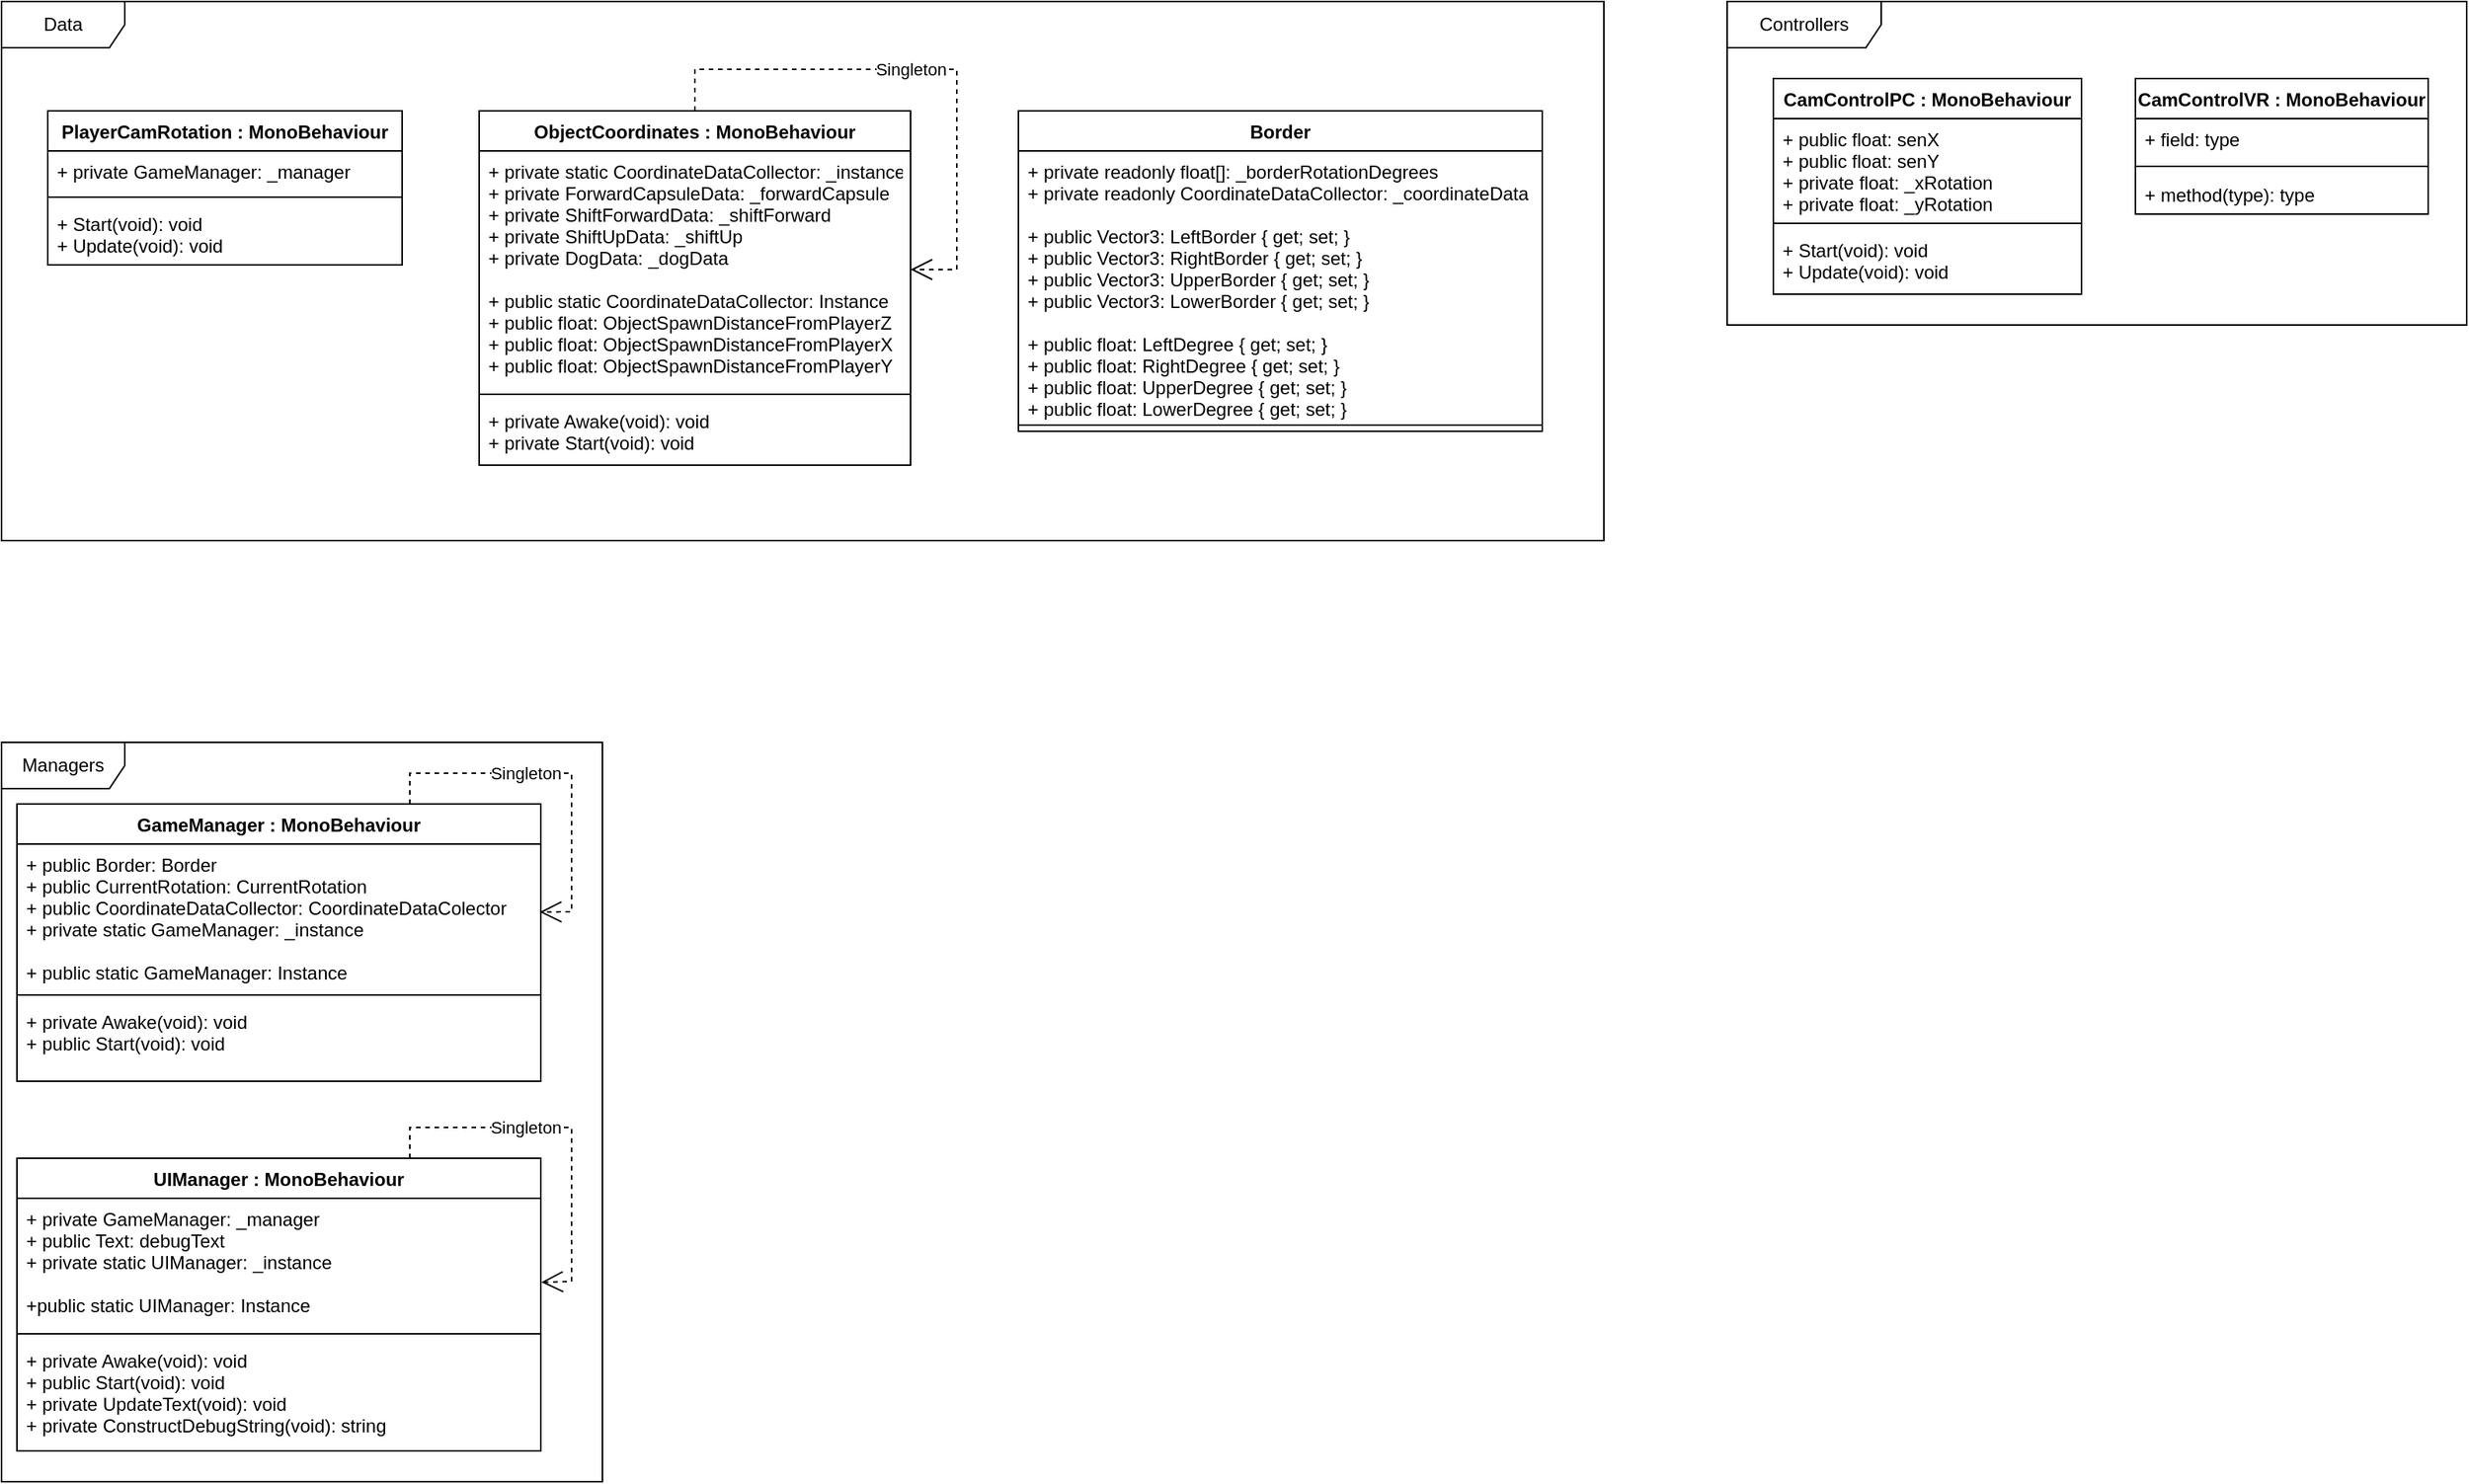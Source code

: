 <mxfile version="20.5.2" type="github">
  <diagram id="oAOltnFGjsj6bLtzedN-" name="Page-1">
    <mxGraphModel dx="3038" dy="2275" grid="1" gridSize="10" guides="1" tooltips="1" connect="1" arrows="1" fold="1" page="1" pageScale="1" pageWidth="850" pageHeight="1100" math="0" shadow="0">
      <root>
        <mxCell id="0" />
        <mxCell id="1" parent="0" />
        <mxCell id="j3cO0O03j9K2HE_3F2B8-1" value="Controllers" style="shape=umlFrame;whiteSpace=wrap;html=1;width=100;height=30;" parent="1" vertex="1">
          <mxGeometry x="630" y="-421" width="480" height="210" as="geometry" />
        </mxCell>
        <mxCell id="ZGZb0I3DFEnJu_Xf03fT-2" value="Managers" style="shape=umlFrame;whiteSpace=wrap;html=1;width=80;height=30;" parent="1" vertex="1">
          <mxGeometry x="-490" y="60" width="390" height="480" as="geometry" />
        </mxCell>
        <mxCell id="j3cO0O03j9K2HE_3F2B8-16" value="Data" style="shape=umlFrame;whiteSpace=wrap;html=1;width=80;height=30;" parent="1" vertex="1">
          <mxGeometry x="-490" y="-421" width="1040" height="350" as="geometry" />
        </mxCell>
        <mxCell id="ZGZb0I3DFEnJu_Xf03fT-3" value="GameManager : MonoBehaviour" style="swimlane;fontStyle=1;align=center;verticalAlign=top;childLayout=stackLayout;horizontal=1;startSize=26;horizontalStack=0;resizeParent=1;resizeParentMax=0;resizeLast=0;collapsible=1;marginBottom=0;" parent="1" vertex="1">
          <mxGeometry x="-480" y="100" width="340" height="180" as="geometry">
            <mxRectangle x="20" y="50" width="120" height="30" as="alternateBounds" />
          </mxGeometry>
        </mxCell>
        <mxCell id="ZGZb0I3DFEnJu_Xf03fT-4" value="+ public Border: Border&#xa;+ public CurrentRotation: CurrentRotation&#xa;+ public CoordinateDataCollector: CoordinateDataColector&#xa;+ private static GameManager: _instance&#xa;&#xa;+ public static GameManager: Instance" style="text;strokeColor=none;fillColor=none;align=left;verticalAlign=top;spacingLeft=4;spacingRight=4;overflow=hidden;rotatable=0;points=[[0,0.5],[1,0.5]];portConstraint=eastwest;" parent="ZGZb0I3DFEnJu_Xf03fT-3" vertex="1">
          <mxGeometry y="26" width="340" height="94" as="geometry" />
        </mxCell>
        <mxCell id="ZGZb0I3DFEnJu_Xf03fT-26" value="Singleton" style="endArrow=open;endSize=12;dashed=1;html=1;rounded=0;exitX=0.75;exitY=0;exitDx=0;exitDy=0;entryX=0.998;entryY=0.47;entryDx=0;entryDy=0;entryPerimeter=0;" parent="ZGZb0I3DFEnJu_Xf03fT-3" source="ZGZb0I3DFEnJu_Xf03fT-3" target="ZGZb0I3DFEnJu_Xf03fT-4" edge="1">
          <mxGeometry x="-0.194" width="160" relative="1" as="geometry">
            <mxPoint x="330" y="80" as="sourcePoint" />
            <mxPoint x="490" y="80" as="targetPoint" />
            <Array as="points">
              <mxPoint x="255" y="-20" />
              <mxPoint x="360" y="-20" />
              <mxPoint x="360" y="70" />
            </Array>
            <mxPoint as="offset" />
          </mxGeometry>
        </mxCell>
        <mxCell id="ZGZb0I3DFEnJu_Xf03fT-5" value="" style="line;strokeWidth=1;fillColor=none;align=left;verticalAlign=middle;spacingTop=-1;spacingLeft=3;spacingRight=3;rotatable=0;labelPosition=right;points=[];portConstraint=eastwest;strokeColor=inherit;" parent="ZGZb0I3DFEnJu_Xf03fT-3" vertex="1">
          <mxGeometry y="120" width="340" height="8" as="geometry" />
        </mxCell>
        <mxCell id="ZGZb0I3DFEnJu_Xf03fT-6" value="+ private Awake(void): void&#xa;+ public Start(void): void" style="text;strokeColor=none;fillColor=none;align=left;verticalAlign=top;spacingLeft=4;spacingRight=4;overflow=hidden;rotatable=0;points=[[0,0.5],[1,0.5]];portConstraint=eastwest;" parent="ZGZb0I3DFEnJu_Xf03fT-3" vertex="1">
          <mxGeometry y="128" width="340" height="52" as="geometry" />
        </mxCell>
        <mxCell id="ZGZb0I3DFEnJu_Xf03fT-19" value="UIManager : MonoBehaviour" style="swimlane;fontStyle=1;align=center;verticalAlign=top;childLayout=stackLayout;horizontal=1;startSize=26;horizontalStack=0;resizeParent=1;resizeParentMax=0;resizeLast=0;collapsible=1;marginBottom=0;" parent="1" vertex="1">
          <mxGeometry x="-480" y="330" width="340" height="190" as="geometry" />
        </mxCell>
        <mxCell id="ZGZb0I3DFEnJu_Xf03fT-20" value="+ private GameManager: _manager&#xa;+ public Text: debugText&#xa;+ private static UIManager: _instance&#xa;&#xa;+public static UIManager: Instance" style="text;strokeColor=none;fillColor=none;align=left;verticalAlign=top;spacingLeft=4;spacingRight=4;overflow=hidden;rotatable=0;points=[[0,0.5],[1,0.5]];portConstraint=eastwest;" parent="ZGZb0I3DFEnJu_Xf03fT-19" vertex="1">
          <mxGeometry y="26" width="340" height="84" as="geometry" />
        </mxCell>
        <mxCell id="ZGZb0I3DFEnJu_Xf03fT-21" value="" style="line;strokeWidth=1;fillColor=none;align=left;verticalAlign=middle;spacingTop=-1;spacingLeft=3;spacingRight=3;rotatable=0;labelPosition=right;points=[];portConstraint=eastwest;strokeColor=inherit;" parent="ZGZb0I3DFEnJu_Xf03fT-19" vertex="1">
          <mxGeometry y="110" width="340" height="8" as="geometry" />
        </mxCell>
        <mxCell id="ZGZb0I3DFEnJu_Xf03fT-22" value="+ private Awake(void): void&#xa;+ public Start(void): void&#xa;+ private UpdateText(void): void&#xa;+ private ConstructDebugString(void): string" style="text;strokeColor=none;fillColor=none;align=left;verticalAlign=top;spacingLeft=4;spacingRight=4;overflow=hidden;rotatable=0;points=[[0,0.5],[1,0.5]];portConstraint=eastwest;" parent="ZGZb0I3DFEnJu_Xf03fT-19" vertex="1">
          <mxGeometry y="118" width="340" height="72" as="geometry" />
        </mxCell>
        <mxCell id="ZGZb0I3DFEnJu_Xf03fT-27" value="Singleton" style="endArrow=open;endSize=12;dashed=1;html=1;rounded=0;exitX=0.75;exitY=0;exitDx=0;exitDy=0;entryX=1.001;entryY=0.649;entryDx=0;entryDy=0;entryPerimeter=0;" parent="ZGZb0I3DFEnJu_Xf03fT-19" source="ZGZb0I3DFEnJu_Xf03fT-19" target="ZGZb0I3DFEnJu_Xf03fT-20" edge="1">
          <mxGeometry x="-0.223" width="160" relative="1" as="geometry">
            <mxPoint x="210" y="-30" as="sourcePoint" />
            <mxPoint x="370" y="-30" as="targetPoint" />
            <Array as="points">
              <mxPoint x="255" y="-20" />
              <mxPoint x="360" y="-20" />
              <mxPoint x="360" y="80" />
            </Array>
            <mxPoint as="offset" />
          </mxGeometry>
        </mxCell>
        <mxCell id="ZGZb0I3DFEnJu_Xf03fT-36" value="Border" style="swimlane;fontStyle=1;align=center;verticalAlign=top;childLayout=stackLayout;horizontal=1;startSize=26;horizontalStack=0;resizeParent=1;resizeParentMax=0;resizeLast=0;collapsible=1;marginBottom=0;" parent="1" vertex="1">
          <mxGeometry x="170" y="-350" width="340" height="208" as="geometry" />
        </mxCell>
        <mxCell id="ZGZb0I3DFEnJu_Xf03fT-37" value="+ private readonly float[]: _borderRotationDegrees&#xa;+ private readonly CoordinateDataCollector: _coordinateData&#xa;&#xa;+ public Vector3: LeftBorder { get; set; }&#xa;+ public Vector3: RightBorder { get; set; }&#xa;+ public Vector3: UpperBorder { get; set; }&#xa;+ public Vector3: LowerBorder { get; set; }&#xa;&#xa;+ public float: LeftDegree { get; set; }&#xa;+ public float: RightDegree { get; set; }&#xa;+ public float: UpperDegree { get; set; }&#xa;+ public float: LowerDegree { get; set; }" style="text;strokeColor=none;fillColor=none;align=left;verticalAlign=top;spacingLeft=4;spacingRight=4;overflow=hidden;rotatable=0;points=[[0,0.5],[1,0.5]];portConstraint=eastwest;" parent="ZGZb0I3DFEnJu_Xf03fT-36" vertex="1">
          <mxGeometry y="26" width="340" height="174" as="geometry" />
        </mxCell>
        <mxCell id="ZGZb0I3DFEnJu_Xf03fT-38" value="" style="line;strokeWidth=1;fillColor=none;align=left;verticalAlign=middle;spacingTop=-1;spacingLeft=3;spacingRight=3;rotatable=0;labelPosition=right;points=[];portConstraint=eastwest;strokeColor=inherit;" parent="ZGZb0I3DFEnJu_Xf03fT-36" vertex="1">
          <mxGeometry y="200" width="340" height="8" as="geometry" />
        </mxCell>
        <mxCell id="j3cO0O03j9K2HE_3F2B8-45" value="CamControlPC : MonoBehaviour" style="swimlane;fontStyle=1;align=center;verticalAlign=top;childLayout=stackLayout;horizontal=1;startSize=26;horizontalStack=0;resizeParent=1;resizeParentMax=0;resizeLast=0;collapsible=1;marginBottom=0;" parent="1" vertex="1">
          <mxGeometry x="660" y="-371" width="200" height="140" as="geometry" />
        </mxCell>
        <mxCell id="j3cO0O03j9K2HE_3F2B8-46" value="+ public float: senX&#xa;+ public float: senY&#xa;+ private float: _xRotation&#xa;+ private float: _yRotation" style="text;strokeColor=none;fillColor=none;align=left;verticalAlign=top;spacingLeft=4;spacingRight=4;overflow=hidden;rotatable=0;points=[[0,0.5],[1,0.5]];portConstraint=eastwest;" parent="j3cO0O03j9K2HE_3F2B8-45" vertex="1">
          <mxGeometry y="26" width="200" height="64" as="geometry" />
        </mxCell>
        <mxCell id="j3cO0O03j9K2HE_3F2B8-47" value="" style="line;strokeWidth=1;fillColor=none;align=left;verticalAlign=middle;spacingTop=-1;spacingLeft=3;spacingRight=3;rotatable=0;labelPosition=right;points=[];portConstraint=eastwest;strokeColor=inherit;" parent="j3cO0O03j9K2HE_3F2B8-45" vertex="1">
          <mxGeometry y="90" width="200" height="8" as="geometry" />
        </mxCell>
        <mxCell id="j3cO0O03j9K2HE_3F2B8-48" value="+ Start(void): void&#xa;+ Update(void): void" style="text;strokeColor=none;fillColor=none;align=left;verticalAlign=top;spacingLeft=4;spacingRight=4;overflow=hidden;rotatable=0;points=[[0,0.5],[1,0.5]];portConstraint=eastwest;" parent="j3cO0O03j9K2HE_3F2B8-45" vertex="1">
          <mxGeometry y="98" width="200" height="42" as="geometry" />
        </mxCell>
        <mxCell id="j3cO0O03j9K2HE_3F2B8-49" value="CamControlVR : MonoBehaviour" style="swimlane;fontStyle=1;align=center;verticalAlign=top;childLayout=stackLayout;horizontal=1;startSize=26;horizontalStack=0;resizeParent=1;resizeParentMax=0;resizeLast=0;collapsible=1;marginBottom=0;" parent="1" vertex="1">
          <mxGeometry x="895" y="-371" width="190" height="88" as="geometry" />
        </mxCell>
        <mxCell id="j3cO0O03j9K2HE_3F2B8-50" value="+ field: type" style="text;strokeColor=none;fillColor=none;align=left;verticalAlign=top;spacingLeft=4;spacingRight=4;overflow=hidden;rotatable=0;points=[[0,0.5],[1,0.5]];portConstraint=eastwest;" parent="j3cO0O03j9K2HE_3F2B8-49" vertex="1">
          <mxGeometry y="26" width="190" height="26" as="geometry" />
        </mxCell>
        <mxCell id="j3cO0O03j9K2HE_3F2B8-51" value="" style="line;strokeWidth=1;fillColor=none;align=left;verticalAlign=middle;spacingTop=-1;spacingLeft=3;spacingRight=3;rotatable=0;labelPosition=right;points=[];portConstraint=eastwest;strokeColor=inherit;" parent="j3cO0O03j9K2HE_3F2B8-49" vertex="1">
          <mxGeometry y="52" width="190" height="10" as="geometry" />
        </mxCell>
        <mxCell id="j3cO0O03j9K2HE_3F2B8-52" value="+ method(type): type" style="text;strokeColor=none;fillColor=none;align=left;verticalAlign=top;spacingLeft=4;spacingRight=4;overflow=hidden;rotatable=0;points=[[0,0.5],[1,0.5]];portConstraint=eastwest;" parent="j3cO0O03j9K2HE_3F2B8-49" vertex="1">
          <mxGeometry y="62" width="190" height="26" as="geometry" />
        </mxCell>
        <mxCell id="j3cO0O03j9K2HE_3F2B8-65" value="ObjectCoordinates : MonoBehaviour" style="swimlane;fontStyle=1;align=center;verticalAlign=top;childLayout=stackLayout;horizontal=1;startSize=26;horizontalStack=0;resizeParent=1;resizeParentMax=0;resizeLast=0;collapsible=1;marginBottom=0;" parent="1" vertex="1">
          <mxGeometry x="-180" y="-350" width="280" height="230" as="geometry" />
        </mxCell>
        <mxCell id="j3cO0O03j9K2HE_3F2B8-66" value="+ private static CoordinateDataCollector: _instance&#xa;+ private ForwardCapsuleData: _forwardCapsule&#xa;+ private ShiftForwardData: _shiftForward&#xa;+ private ShiftUpData: _shiftUp&#xa;+ private DogData: _dogData&#xa;&#xa;+ public static CoordinateDataCollector: Instance&#xa;+ public float: ObjectSpawnDistanceFromPlayerZ&#xa;+ public float: ObjectSpawnDistanceFromPlayerX&#xa;+ public float: ObjectSpawnDistanceFromPlayerY" style="text;strokeColor=none;fillColor=none;align=left;verticalAlign=top;spacingLeft=4;spacingRight=4;overflow=hidden;rotatable=0;points=[[0,0.5],[1,0.5]];portConstraint=eastwest;" parent="j3cO0O03j9K2HE_3F2B8-65" vertex="1">
          <mxGeometry y="26" width="280" height="154" as="geometry" />
        </mxCell>
        <mxCell id="j3cO0O03j9K2HE_3F2B8-67" value="" style="line;strokeWidth=1;fillColor=none;align=left;verticalAlign=middle;spacingTop=-1;spacingLeft=3;spacingRight=3;rotatable=0;labelPosition=right;points=[];portConstraint=eastwest;strokeColor=inherit;" parent="j3cO0O03j9K2HE_3F2B8-65" vertex="1">
          <mxGeometry y="180" width="280" height="8" as="geometry" />
        </mxCell>
        <mxCell id="j3cO0O03j9K2HE_3F2B8-68" value="+ private Awake(void): void&#xa;+ private Start(void): void" style="text;strokeColor=none;fillColor=none;align=left;verticalAlign=top;spacingLeft=4;spacingRight=4;overflow=hidden;rotatable=0;points=[[0,0.5],[1,0.5]];portConstraint=eastwest;" parent="j3cO0O03j9K2HE_3F2B8-65" vertex="1">
          <mxGeometry y="188" width="280" height="42" as="geometry" />
        </mxCell>
        <mxCell id="j3cO0O03j9K2HE_3F2B8-89" value="Singleton" style="endArrow=open;endSize=12;dashed=1;html=1;rounded=0;exitX=0.5;exitY=0;exitDx=0;exitDy=0;entryX=1;entryY=0.5;entryDx=0;entryDy=0;" parent="j3cO0O03j9K2HE_3F2B8-65" source="j3cO0O03j9K2HE_3F2B8-65" target="j3cO0O03j9K2HE_3F2B8-66" edge="1">
          <mxGeometry x="-0.064" width="160" relative="1" as="geometry">
            <mxPoint x="140" y="-27" as="sourcePoint" />
            <mxPoint x="300" y="-27" as="targetPoint" />
            <Array as="points">
              <mxPoint x="140" y="-27" />
              <mxPoint x="310" y="-27" />
              <mxPoint x="310" y="103" />
            </Array>
            <mxPoint as="offset" />
          </mxGeometry>
        </mxCell>
        <mxCell id="j3cO0O03j9K2HE_3F2B8-73" value="PlayerCamRotation : MonoBehaviour" style="swimlane;fontStyle=1;align=center;verticalAlign=top;childLayout=stackLayout;horizontal=1;startSize=26;horizontalStack=0;resizeParent=1;resizeParentMax=0;resizeLast=0;collapsible=1;marginBottom=0;" parent="1" vertex="1">
          <mxGeometry x="-460" y="-350" width="230" height="100" as="geometry" />
        </mxCell>
        <mxCell id="j3cO0O03j9K2HE_3F2B8-74" value="+ private GameManager: _manager" style="text;strokeColor=none;fillColor=none;align=left;verticalAlign=top;spacingLeft=4;spacingRight=4;overflow=hidden;rotatable=0;points=[[0,0.5],[1,0.5]];portConstraint=eastwest;" parent="j3cO0O03j9K2HE_3F2B8-73" vertex="1">
          <mxGeometry y="26" width="230" height="26" as="geometry" />
        </mxCell>
        <mxCell id="j3cO0O03j9K2HE_3F2B8-75" value="" style="line;strokeWidth=1;fillColor=none;align=left;verticalAlign=middle;spacingTop=-1;spacingLeft=3;spacingRight=3;rotatable=0;labelPosition=right;points=[];portConstraint=eastwest;strokeColor=inherit;" parent="j3cO0O03j9K2HE_3F2B8-73" vertex="1">
          <mxGeometry y="52" width="230" height="8" as="geometry" />
        </mxCell>
        <mxCell id="j3cO0O03j9K2HE_3F2B8-76" value="+ Start(void): void&#xa;+ Update(void): void" style="text;strokeColor=none;fillColor=none;align=left;verticalAlign=top;spacingLeft=4;spacingRight=4;overflow=hidden;rotatable=0;points=[[0,0.5],[1,0.5]];portConstraint=eastwest;" parent="j3cO0O03j9K2HE_3F2B8-73" vertex="1">
          <mxGeometry y="60" width="230" height="40" as="geometry" />
        </mxCell>
      </root>
    </mxGraphModel>
  </diagram>
</mxfile>

